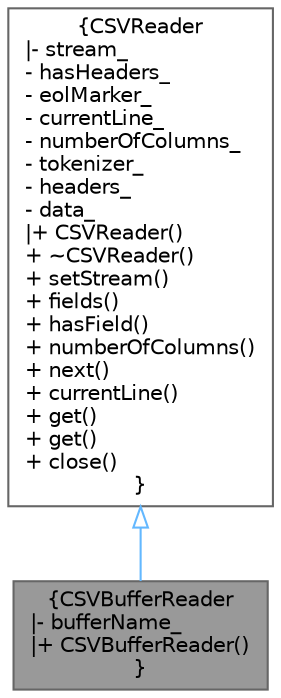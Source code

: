 digraph "CSVBufferReader"
{
 // INTERACTIVE_SVG=YES
 // LATEX_PDF_SIZE
  bgcolor="transparent";
  edge [fontname=Helvetica,fontsize=10,labelfontname=Helvetica,labelfontsize=10];
  node [fontname=Helvetica,fontsize=10,shape=box,height=0.2,width=0.4];
  Node1 [label="{CSVBufferReader\n|- bufferName_\l|+ CSVBufferReader()\l}",height=0.2,width=0.4,color="gray40", fillcolor="grey60", style="filled", fontcolor="black",tooltip=" "];
  Node2 -> Node1 [dir="back",color="steelblue1",style="solid",arrowtail="onormal"];
  Node2 [label="{CSVReader\n|- stream_\l- hasHeaders_\l- eolMarker_\l- currentLine_\l- numberOfColumns_\l- tokenizer_\l- headers_\l- data_\l|+ CSVReader()\l+ ~CSVReader()\l+ setStream()\l+ fields()\l+ hasField()\l+ numberOfColumns()\l+ next()\l+ currentLine()\l+ get()\l+ get()\l+ close()\l}",height=0.2,width=0.4,color="gray40", fillcolor="white", style="filled",URL="$classore_1_1data_1_1_c_s_v_reader.html",tooltip=" "];
}
